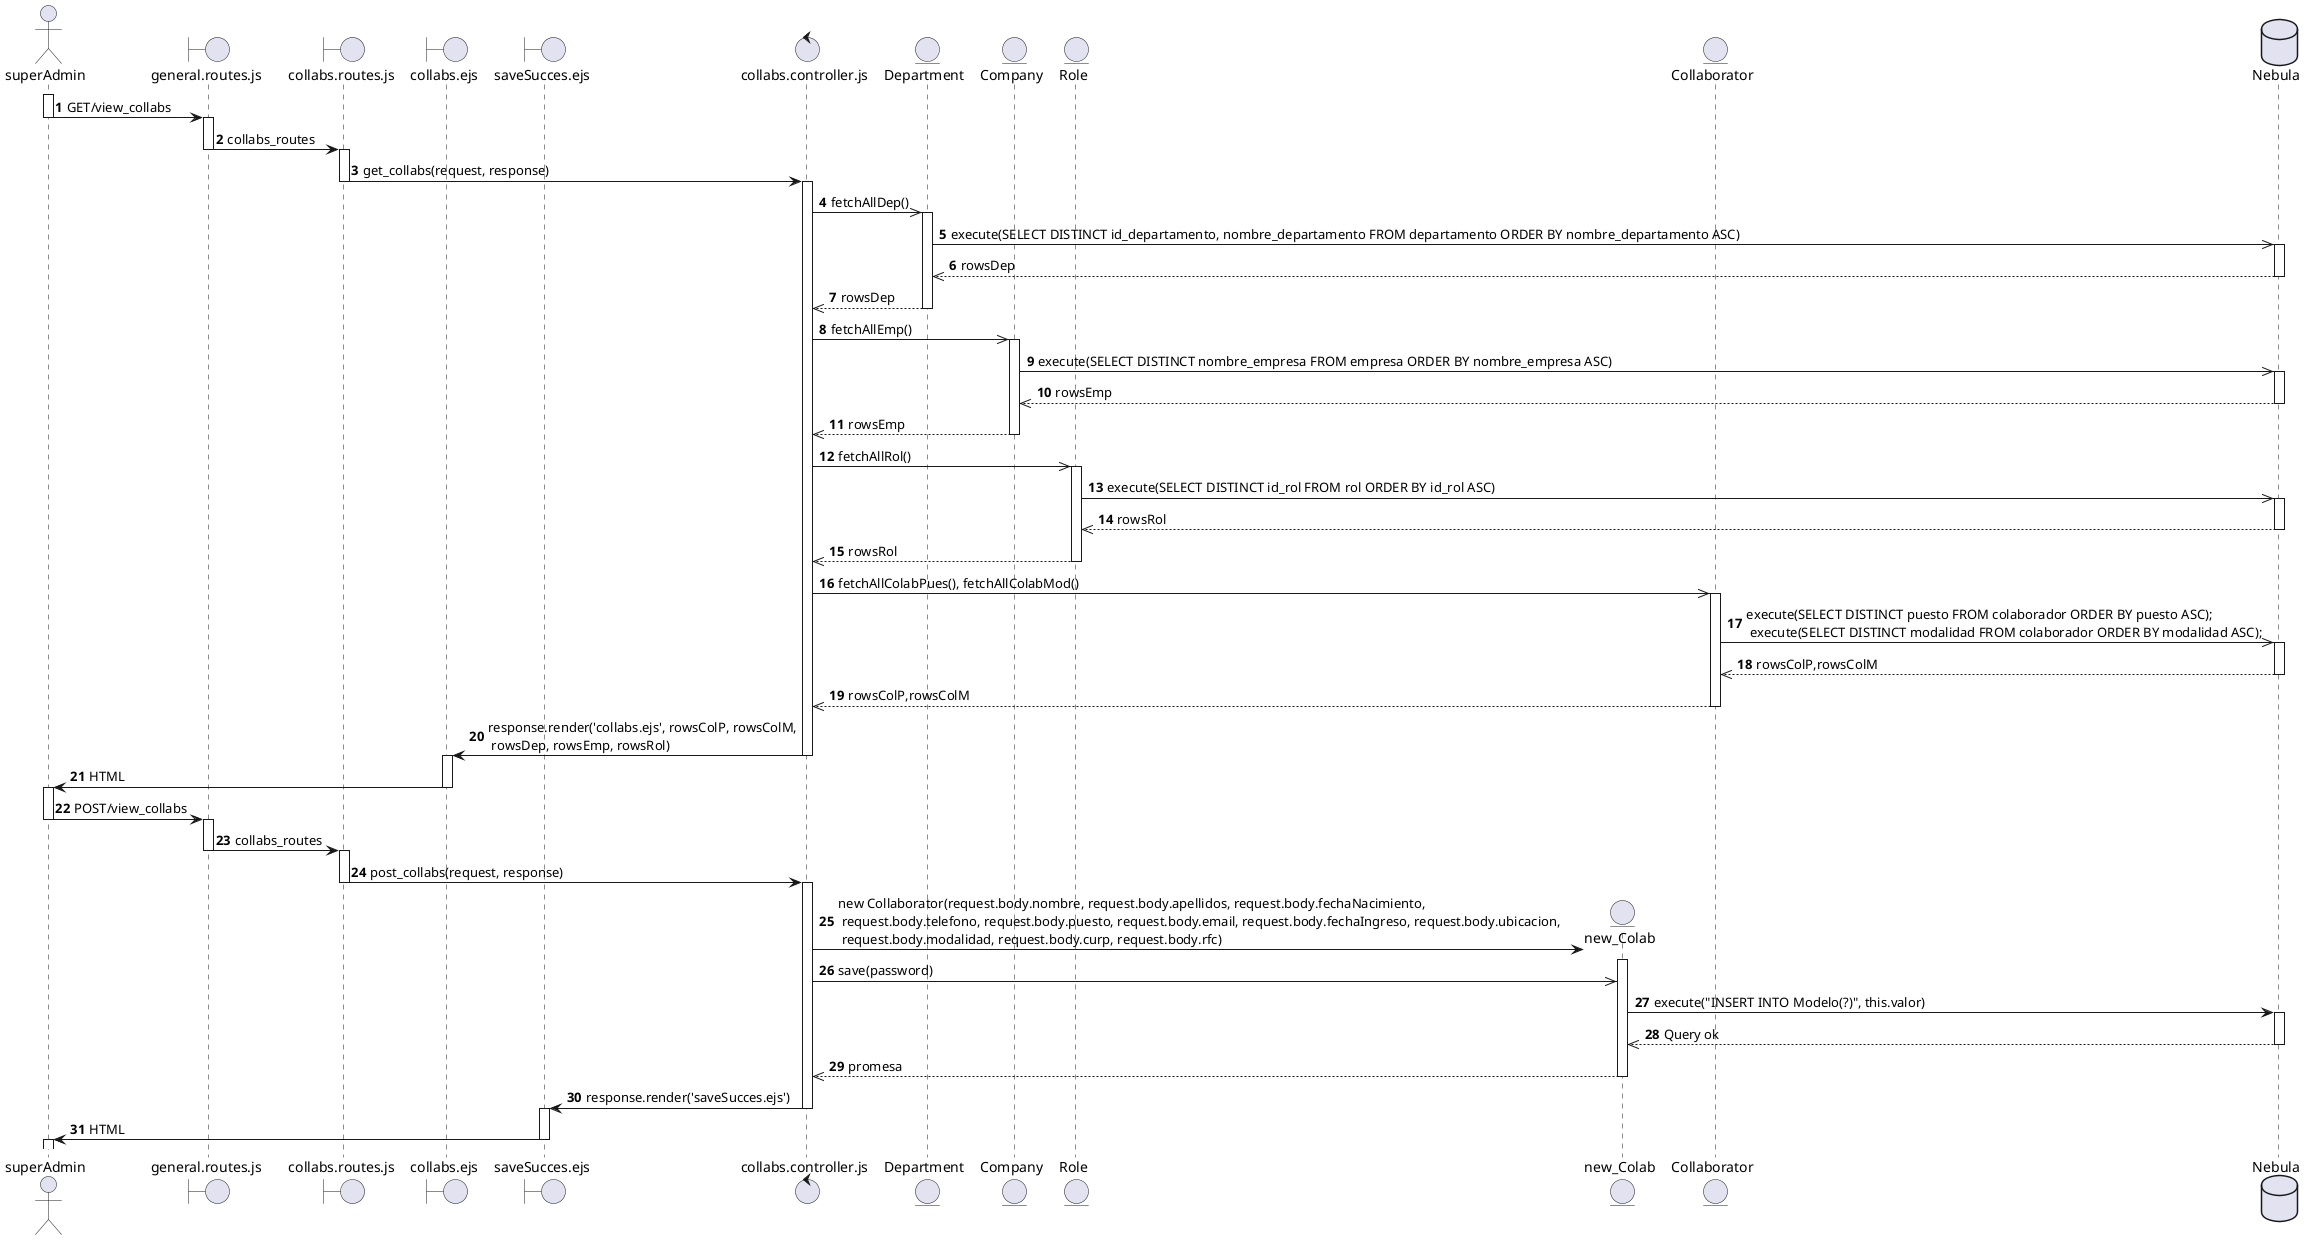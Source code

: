 @startuml REQ-29
autonumber
actor superAdmin
boundary general.routes.js as generalRoute
boundary collabs.routes.js as collabsRoute

boundary collabs.ejs as CollabsView
boundary saveSucces.ejs as saveSucces
control collabs.controller.js as collabsController

activate superAdmin
superAdmin -> generalRoute : GET/view_collabs
deactivate superAdmin
activate generalRoute

generalRoute -> collabsRoute: collabs_routes
deactivate generalRoute
activate collabsRoute

collabsRoute -> collabsController: get_collabs(request, response)
deactivate collabsRoute
activate collabsController

database Nebula as nebula
entity Collaborator as collabModel
entity Department as depModel
entity Company as companyModel
entity Role as roleModel

collabsController ->> depModel: fetchAllDep()
activate depModel
depModel ->> nebula: execute(SELECT DISTINCT id_departamento, nombre_departamento FROM departamento ORDER BY nombre_departamento ASC)
activate nebula
nebula -->> depModel: rowsDep
deactivate nebula
depModel -->> collabsController: rowsDep
deactivate depModel

collabsController ->> companyModel: fetchAllEmp()
activate companyModel
companyModel ->> nebula: execute(SELECT DISTINCT nombre_empresa FROM empresa ORDER BY nombre_empresa ASC)
activate nebula
nebula -->> companyModel: rowsEmp
deactivate nebula
companyModel -->> collabsController: rowsEmp
deactivate companyModel

collabsController ->> roleModel: fetchAllRol()
activate roleModel
roleModel ->> nebula: execute(SELECT DISTINCT id_rol FROM rol ORDER BY id_rol ASC)
activate nebula
nebula -->> roleModel: rowsRol
deactivate nebula
roleModel -->> collabsController: rowsRol
deactivate roleModel

collabsController ->> collabModel: fetchAllColabPues(), fetchAllColabMod()
activate collabModel
collabModel ->> nebula: execute(SELECT DISTINCT puesto FROM colaborador ORDER BY puesto ASC); \n execute(SELECT DISTINCT modalidad FROM colaborador ORDER BY modalidad ASC); 
activate nebula

nebula -->> collabModel: rowsColP,rowsColM
deactivate nebula

collabModel -->> collabsController: rowsColP,rowsColM
deactivate collabModel

collabsController -> CollabsView: response.render('collabs.ejs', rowsColP, rowsColM, \n rowsDep, rowsEmp, rowsRol)
deactivate collabsController
activate CollabsView

CollabsView -> superAdmin: HTML
deactivate CollabsView
activate superAdmin

superAdmin -> generalRoute : POST/view_collabs
deactivate superAdmin
activate generalRoute

generalRoute -> collabsRoute: collabs_routes
deactivate generalRoute
activate collabsRoute

collabsRoute -> collabsController: post_collabs(request, response)
deactivate collabsRoute
activate collabsController

create entity new_Colab as collabM
entity Collaborator as collabModel

collabsController -> collabM: new Collaborator(request.body.nombre, request.body.apellidos, request.body.fechaNacimiento,  \n request.body.telefono, request.body.puesto, request.body.email, request.body.fechaIngreso, request.body.ubicacion,  \n request.body.modalidad, request.body.curp, request.body.rfc)
activate collabM

collabsController ->> collabM: save(password)
database Nebula as nebula

collabM -> nebula: execute("INSERT INTO Modelo(?)", this.valor)
activate nebula

nebula -->> collabM: Query ok
deactivate nebula

collabM -->> collabsController: promesa
deactivate collabM

collabsController -> saveSucces: response.render('saveSucces.ejs')
deactivate collabsController
activate saveSucces


saveSucces -> superAdmin: HTML
deactivate saveSucces
activate superAdmin

@enduml